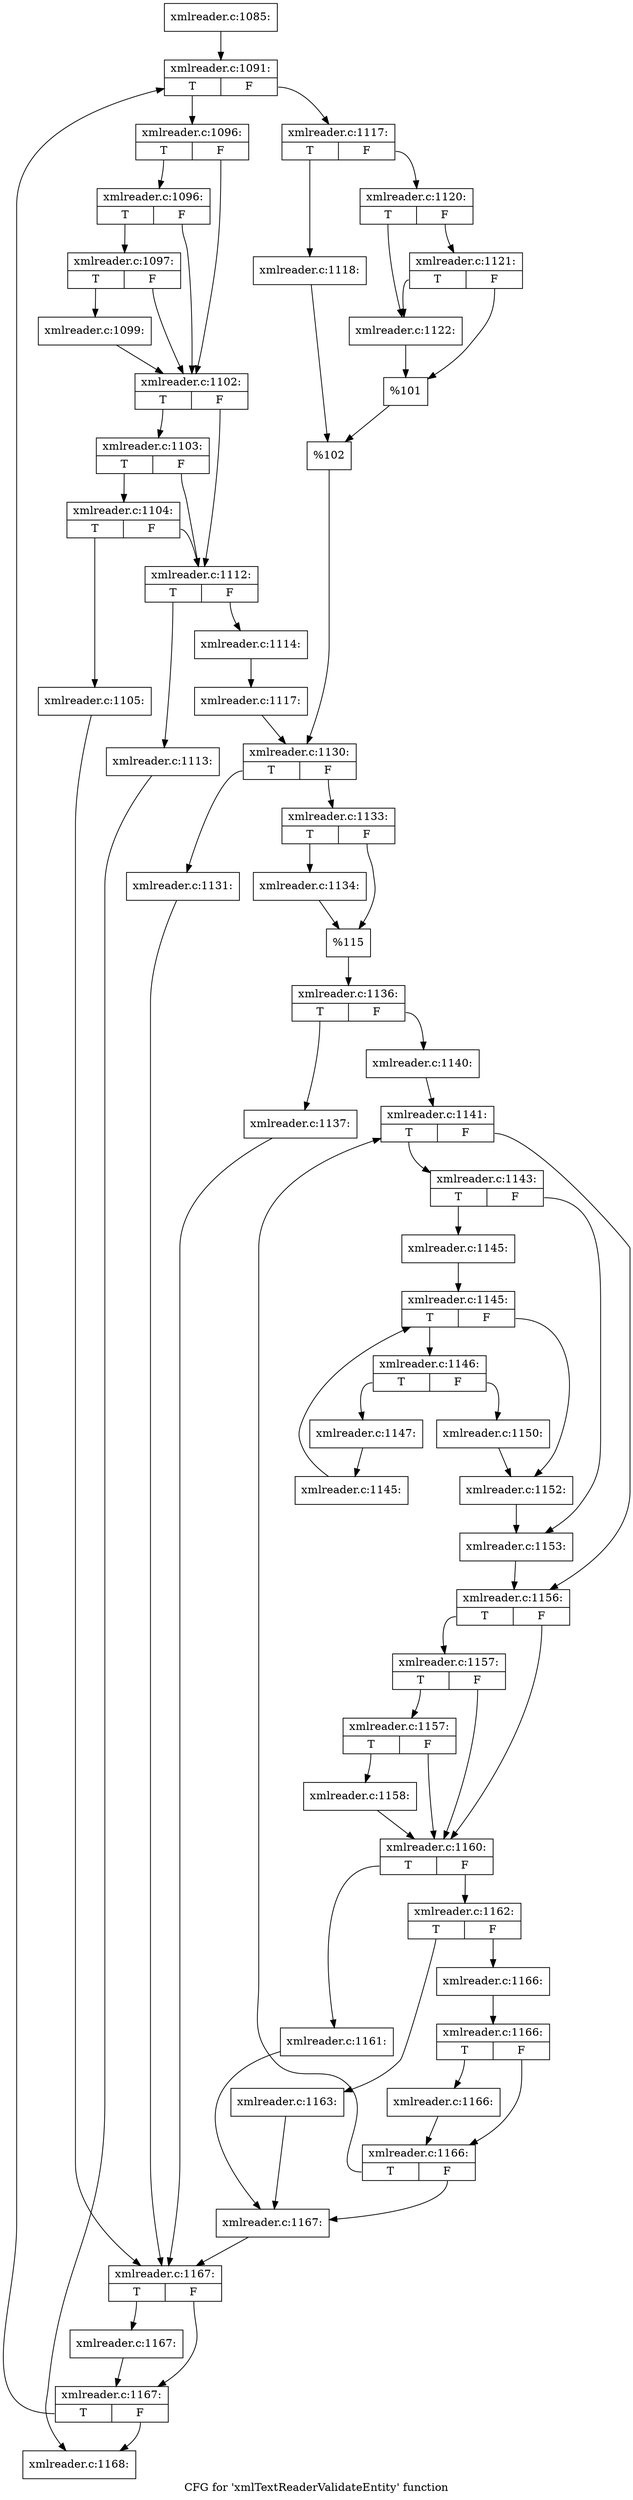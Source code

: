 digraph "CFG for 'xmlTextReaderValidateEntity' function" {
	label="CFG for 'xmlTextReaderValidateEntity' function";

	Node0x498a680 [shape=record,label="{xmlreader.c:1085:}"];
	Node0x498a680 -> Node0x4990680;
	Node0x4990680 [shape=record,label="{xmlreader.c:1091:|{<s0>T|<s1>F}}"];
	Node0x4990680:s0 -> Node0x49909b0;
	Node0x4990680:s1 -> Node0x4990a50;
	Node0x49909b0 [shape=record,label="{xmlreader.c:1096:|{<s0>T|<s1>F}}"];
	Node0x49909b0:s0 -> Node0x4990fe0;
	Node0x49909b0:s1 -> Node0x4990f10;
	Node0x4990fe0 [shape=record,label="{xmlreader.c:1096:|{<s0>T|<s1>F}}"];
	Node0x4990fe0:s0 -> Node0x4990f60;
	Node0x4990fe0:s1 -> Node0x4990f10;
	Node0x4990f60 [shape=record,label="{xmlreader.c:1097:|{<s0>T|<s1>F}}"];
	Node0x4990f60:s0 -> Node0x4990ec0;
	Node0x4990f60:s1 -> Node0x4990f10;
	Node0x4990ec0 [shape=record,label="{xmlreader.c:1099:}"];
	Node0x4990ec0 -> Node0x4990f10;
	Node0x4990f10 [shape=record,label="{xmlreader.c:1102:|{<s0>T|<s1>F}}"];
	Node0x4990f10:s0 -> Node0x49926c0;
	Node0x4990f10:s1 -> Node0x49925f0;
	Node0x49926c0 [shape=record,label="{xmlreader.c:1103:|{<s0>T|<s1>F}}"];
	Node0x49926c0:s0 -> Node0x4992640;
	Node0x49926c0:s1 -> Node0x49925f0;
	Node0x4992640 [shape=record,label="{xmlreader.c:1104:|{<s0>T|<s1>F}}"];
	Node0x4992640:s0 -> Node0x4992550;
	Node0x4992640:s1 -> Node0x49925f0;
	Node0x4992550 [shape=record,label="{xmlreader.c:1105:}"];
	Node0x4992550 -> Node0x4990630;
	Node0x49925f0 [shape=record,label="{xmlreader.c:1112:|{<s0>T|<s1>F}}"];
	Node0x49925f0:s0 -> Node0x4993b60;
	Node0x49925f0:s1 -> Node0x4993bb0;
	Node0x4993b60 [shape=record,label="{xmlreader.c:1113:}"];
	Node0x4993b60 -> Node0x49905e0;
	Node0x4993bb0 [shape=record,label="{xmlreader.c:1114:}"];
	Node0x4993bb0 -> Node0x49925a0;
	Node0x49925a0 [shape=record,label="{xmlreader.c:1117:}"];
	Node0x49925a0 -> Node0x4990a00;
	Node0x4990a50 [shape=record,label="{xmlreader.c:1117:|{<s0>T|<s1>F}}"];
	Node0x4990a50:s0 -> Node0x4994440;
	Node0x4990a50:s1 -> Node0x49944e0;
	Node0x4994440 [shape=record,label="{xmlreader.c:1118:}"];
	Node0x4994440 -> Node0x4994490;
	Node0x49944e0 [shape=record,label="{xmlreader.c:1120:|{<s0>T|<s1>F}}"];
	Node0x49944e0:s0 -> Node0x4994e20;
	Node0x49944e0:s1 -> Node0x4994ec0;
	Node0x4994ec0 [shape=record,label="{xmlreader.c:1121:|{<s0>T|<s1>F}}"];
	Node0x4994ec0:s0 -> Node0x4994e20;
	Node0x4994ec0:s1 -> Node0x4994e70;
	Node0x4994e20 [shape=record,label="{xmlreader.c:1122:}"];
	Node0x4994e20 -> Node0x4994e70;
	Node0x4994e70 [shape=record,label="{%101}"];
	Node0x4994e70 -> Node0x4994490;
	Node0x4994490 [shape=record,label="{%102}"];
	Node0x4994490 -> Node0x4990a00;
	Node0x4990a00 [shape=record,label="{xmlreader.c:1130:|{<s0>T|<s1>F}}"];
	Node0x4990a00:s0 -> Node0x4995eb0;
	Node0x4990a00:s1 -> Node0x4995f50;
	Node0x4995eb0 [shape=record,label="{xmlreader.c:1131:}"];
	Node0x4995eb0 -> Node0x4990630;
	Node0x4995f50 [shape=record,label="{xmlreader.c:1133:|{<s0>T|<s1>F}}"];
	Node0x4995f50:s0 -> Node0x4996770;
	Node0x4995f50:s1 -> Node0x49967c0;
	Node0x4996770 [shape=record,label="{xmlreader.c:1134:}"];
	Node0x4996770 -> Node0x49967c0;
	Node0x49967c0 [shape=record,label="{%115}"];
	Node0x49967c0 -> Node0x4995f00;
	Node0x4995f00 [shape=record,label="{xmlreader.c:1136:|{<s0>T|<s1>F}}"];
	Node0x4995f00:s0 -> Node0x4996f20;
	Node0x4995f00:s1 -> Node0x4996f70;
	Node0x4996f20 [shape=record,label="{xmlreader.c:1137:}"];
	Node0x4996f20 -> Node0x4990630;
	Node0x4996f70 [shape=record,label="{xmlreader.c:1140:}"];
	Node0x4996f70 -> Node0x49977f0;
	Node0x49977f0 [shape=record,label="{xmlreader.c:1141:|{<s0>T|<s1>F}}"];
	Node0x49977f0:s0 -> Node0x4997d40;
	Node0x49977f0:s1 -> Node0x4997d90;
	Node0x4997d40 [shape=record,label="{xmlreader.c:1143:|{<s0>T|<s1>F}}"];
	Node0x4997d40:s0 -> Node0x49984d0;
	Node0x4997d40:s1 -> Node0x4998520;
	Node0x49984d0 [shape=record,label="{xmlreader.c:1145:}"];
	Node0x49984d0 -> Node0x4998940;
	Node0x4998940 [shape=record,label="{xmlreader.c:1145:|{<s0>T|<s1>F}}"];
	Node0x4998940:s0 -> Node0x4998e90;
	Node0x4998940:s1 -> Node0x4998b00;
	Node0x4998e90 [shape=record,label="{xmlreader.c:1146:|{<s0>T|<s1>F}}"];
	Node0x4998e90:s0 -> Node0x4999050;
	Node0x4998e90:s1 -> Node0x49990f0;
	Node0x4999050 [shape=record,label="{xmlreader.c:1147:}"];
	Node0x4999050 -> Node0x49990a0;
	Node0x49990f0 [shape=record,label="{xmlreader.c:1150:}"];
	Node0x49990f0 -> Node0x4998b00;
	Node0x49990a0 [shape=record,label="{xmlreader.c:1145:}"];
	Node0x49990a0 -> Node0x4998940;
	Node0x4998b00 [shape=record,label="{xmlreader.c:1152:}"];
	Node0x4998b00 -> Node0x4998520;
	Node0x4998520 [shape=record,label="{xmlreader.c:1153:}"];
	Node0x4998520 -> Node0x4997d90;
	Node0x4997d90 [shape=record,label="{xmlreader.c:1156:|{<s0>T|<s1>F}}"];
	Node0x4997d90:s0 -> Node0x499a2d0;
	Node0x4997d90:s1 -> Node0x499a200;
	Node0x499a2d0 [shape=record,label="{xmlreader.c:1157:|{<s0>T|<s1>F}}"];
	Node0x499a2d0:s0 -> Node0x499a250;
	Node0x499a2d0:s1 -> Node0x499a200;
	Node0x499a250 [shape=record,label="{xmlreader.c:1157:|{<s0>T|<s1>F}}"];
	Node0x499a250:s0 -> Node0x499a1b0;
	Node0x499a250:s1 -> Node0x499a200;
	Node0x499a1b0 [shape=record,label="{xmlreader.c:1158:}"];
	Node0x499a1b0 -> Node0x499a200;
	Node0x499a200 [shape=record,label="{xmlreader.c:1160:|{<s0>T|<s1>F}}"];
	Node0x499a200:s0 -> Node0x499b2d0;
	Node0x499a200:s1 -> Node0x499b320;
	Node0x499b2d0 [shape=record,label="{xmlreader.c:1161:}"];
	Node0x499b2d0 -> Node0x4997750;
	Node0x499b320 [shape=record,label="{xmlreader.c:1162:|{<s0>T|<s1>F}}"];
	Node0x499b320:s0 -> Node0x499b730;
	Node0x499b320:s1 -> Node0x499b780;
	Node0x499b730 [shape=record,label="{xmlreader.c:1163:}"];
	Node0x499b730 -> Node0x4997750;
	Node0x499b780 [shape=record,label="{xmlreader.c:1166:}"];
	Node0x499b780 -> Node0x49977a0;
	Node0x49977a0 [shape=record,label="{xmlreader.c:1166:|{<s0>T|<s1>F}}"];
	Node0x49977a0:s0 -> Node0x499c070;
	Node0x49977a0:s1 -> Node0x499c020;
	Node0x499c070 [shape=record,label="{xmlreader.c:1166:}"];
	Node0x499c070 -> Node0x499c020;
	Node0x499c020 [shape=record,label="{xmlreader.c:1166:|{<s0>T|<s1>F}}"];
	Node0x499c020:s0 -> Node0x49977f0;
	Node0x499c020:s1 -> Node0x4997750;
	Node0x4997750 [shape=record,label="{xmlreader.c:1167:}"];
	Node0x4997750 -> Node0x4990630;
	Node0x4990630 [shape=record,label="{xmlreader.c:1167:|{<s0>T|<s1>F}}"];
	Node0x4990630:s0 -> Node0x499c7a0;
	Node0x4990630:s1 -> Node0x499c750;
	Node0x499c7a0 [shape=record,label="{xmlreader.c:1167:}"];
	Node0x499c7a0 -> Node0x499c750;
	Node0x499c750 [shape=record,label="{xmlreader.c:1167:|{<s0>T|<s1>F}}"];
	Node0x499c750:s0 -> Node0x4990680;
	Node0x499c750:s1 -> Node0x49905e0;
	Node0x49905e0 [shape=record,label="{xmlreader.c:1168:}"];
}
